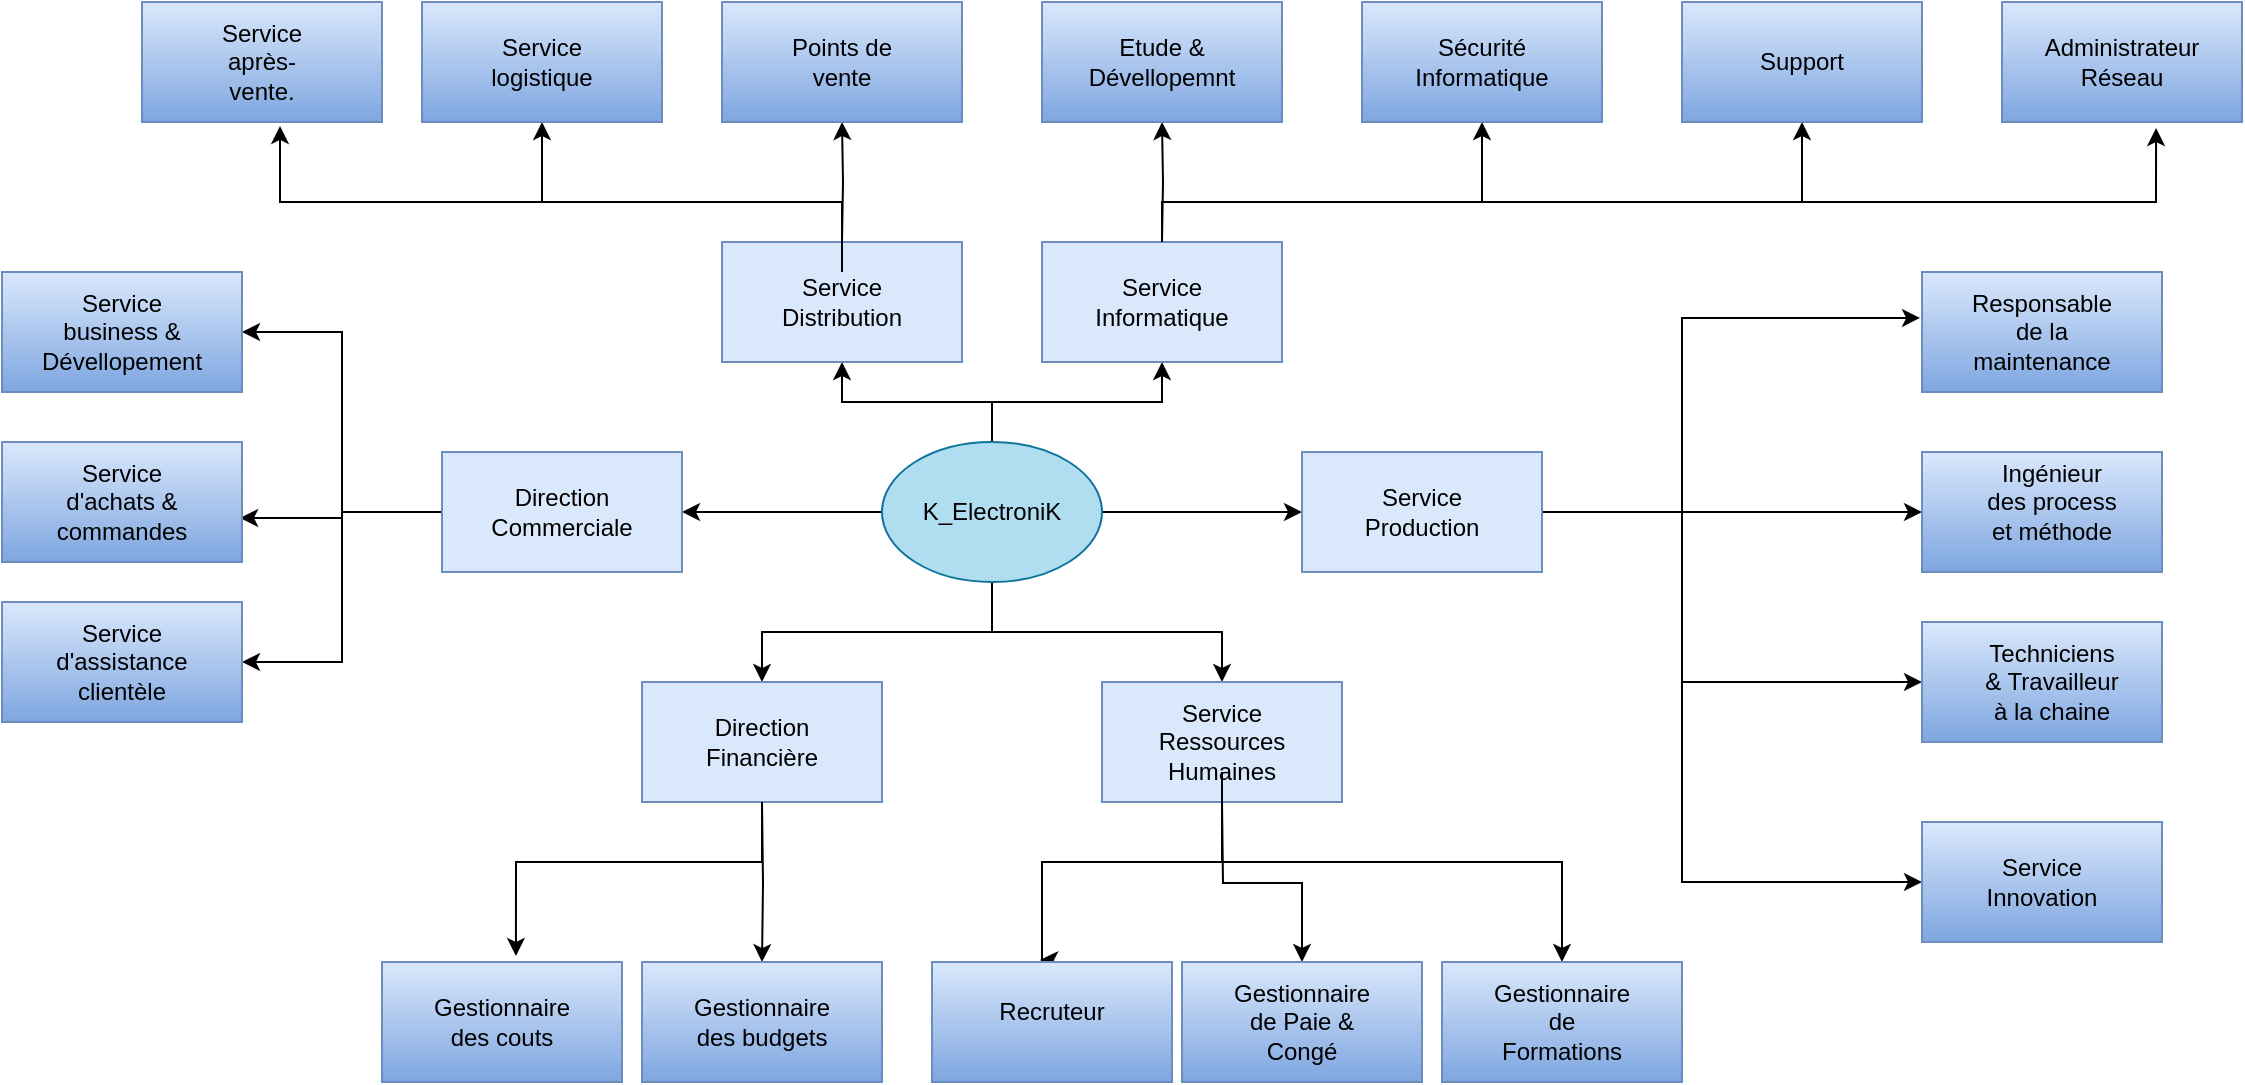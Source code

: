 <mxfile version="15.5.2" type="github">
  <diagram id="QiArXK7icgi0YTgHnrHz" name="Page-1">
    <mxGraphModel dx="1609" dy="1533" grid="1" gridSize="10" guides="1" tooltips="1" connect="1" arrows="1" fold="1" page="1" pageScale="1" pageWidth="827" pageHeight="1169" math="0" shadow="0">
      <root>
        <mxCell id="0" />
        <mxCell id="1" parent="0" />
        <mxCell id="gBG1kIDj81lgjupzQNNE-14" style="edgeStyle=orthogonalEdgeStyle;rounded=0;orthogonalLoop=1;jettySize=auto;html=1;entryX=0.5;entryY=1;entryDx=0;entryDy=0;" edge="1" parent="1" source="gBG1kIDj81lgjupzQNNE-1" target="gBG1kIDj81lgjupzQNNE-7">
          <mxGeometry relative="1" as="geometry" />
        </mxCell>
        <mxCell id="gBG1kIDj81lgjupzQNNE-15" style="edgeStyle=orthogonalEdgeStyle;rounded=0;orthogonalLoop=1;jettySize=auto;html=1;entryX=0.5;entryY=1;entryDx=0;entryDy=0;" edge="1" parent="1" source="gBG1kIDj81lgjupzQNNE-1" target="gBG1kIDj81lgjupzQNNE-2">
          <mxGeometry relative="1" as="geometry" />
        </mxCell>
        <mxCell id="gBG1kIDj81lgjupzQNNE-16" style="edgeStyle=orthogonalEdgeStyle;rounded=0;orthogonalLoop=1;jettySize=auto;html=1;entryX=0.5;entryY=0;entryDx=0;entryDy=0;" edge="1" parent="1" source="gBG1kIDj81lgjupzQNNE-1" target="gBG1kIDj81lgjupzQNNE-4">
          <mxGeometry relative="1" as="geometry">
            <Array as="points">
              <mxPoint x="375" y="255" />
              <mxPoint x="490" y="255" />
              <mxPoint x="490" y="280" />
            </Array>
          </mxGeometry>
        </mxCell>
        <mxCell id="gBG1kIDj81lgjupzQNNE-17" style="edgeStyle=orthogonalEdgeStyle;rounded=0;orthogonalLoop=1;jettySize=auto;html=1;entryX=1;entryY=0.5;entryDx=0;entryDy=0;" edge="1" parent="1" source="gBG1kIDj81lgjupzQNNE-1" target="gBG1kIDj81lgjupzQNNE-6">
          <mxGeometry relative="1" as="geometry" />
        </mxCell>
        <mxCell id="gBG1kIDj81lgjupzQNNE-18" style="edgeStyle=orthogonalEdgeStyle;rounded=0;orthogonalLoop=1;jettySize=auto;html=1;entryX=0;entryY=0.5;entryDx=0;entryDy=0;" edge="1" parent="1" source="gBG1kIDj81lgjupzQNNE-1" target="gBG1kIDj81lgjupzQNNE-3">
          <mxGeometry relative="1" as="geometry" />
        </mxCell>
        <mxCell id="gBG1kIDj81lgjupzQNNE-19" style="edgeStyle=orthogonalEdgeStyle;rounded=0;orthogonalLoop=1;jettySize=auto;html=1;entryX=0.5;entryY=0;entryDx=0;entryDy=0;" edge="1" parent="1" source="gBG1kIDj81lgjupzQNNE-1" target="gBG1kIDj81lgjupzQNNE-5">
          <mxGeometry relative="1" as="geometry" />
        </mxCell>
        <mxCell id="gBG1kIDj81lgjupzQNNE-1" value="" style="ellipse;whiteSpace=wrap;html=1;fillColor=#b1ddf0;strokeColor=#10739e;" vertex="1" parent="1">
          <mxGeometry x="320" y="160" width="110" height="70" as="geometry" />
        </mxCell>
        <mxCell id="gBG1kIDj81lgjupzQNNE-2" value="" style="rounded=0;whiteSpace=wrap;html=1;fillColor=#dae8fc;strokeColor=#6c8ebf;" vertex="1" parent="1">
          <mxGeometry x="240" y="60" width="120" height="60" as="geometry" />
        </mxCell>
        <mxCell id="gBG1kIDj81lgjupzQNNE-43" style="edgeStyle=orthogonalEdgeStyle;rounded=0;orthogonalLoop=1;jettySize=auto;html=1;entryX=0;entryY=0.5;entryDx=0;entryDy=0;" edge="1" parent="1" source="gBG1kIDj81lgjupzQNNE-3" target="gBG1kIDj81lgjupzQNNE-35">
          <mxGeometry relative="1" as="geometry" />
        </mxCell>
        <mxCell id="gBG1kIDj81lgjupzQNNE-44" style="edgeStyle=orthogonalEdgeStyle;rounded=0;orthogonalLoop=1;jettySize=auto;html=1;entryX=-0.008;entryY=0.383;entryDx=0;entryDy=0;entryPerimeter=0;" edge="1" parent="1" source="gBG1kIDj81lgjupzQNNE-3" target="gBG1kIDj81lgjupzQNNE-37">
          <mxGeometry relative="1" as="geometry">
            <Array as="points">
              <mxPoint x="720" y="195" />
              <mxPoint x="720" y="98" />
            </Array>
          </mxGeometry>
        </mxCell>
        <mxCell id="gBG1kIDj81lgjupzQNNE-46" style="edgeStyle=orthogonalEdgeStyle;rounded=0;orthogonalLoop=1;jettySize=auto;html=1;entryX=0;entryY=0.5;entryDx=0;entryDy=0;" edge="1" parent="1" source="gBG1kIDj81lgjupzQNNE-3" target="gBG1kIDj81lgjupzQNNE-38">
          <mxGeometry relative="1" as="geometry">
            <Array as="points">
              <mxPoint x="720" y="195" />
              <mxPoint x="720" y="280" />
            </Array>
          </mxGeometry>
        </mxCell>
        <mxCell id="gBG1kIDj81lgjupzQNNE-47" style="edgeStyle=orthogonalEdgeStyle;rounded=0;orthogonalLoop=1;jettySize=auto;html=1;entryX=0;entryY=0.5;entryDx=0;entryDy=0;" edge="1" parent="1" source="gBG1kIDj81lgjupzQNNE-3" target="gBG1kIDj81lgjupzQNNE-36">
          <mxGeometry relative="1" as="geometry">
            <Array as="points">
              <mxPoint x="720" y="195" />
              <mxPoint x="720" y="380" />
            </Array>
          </mxGeometry>
        </mxCell>
        <mxCell id="gBG1kIDj81lgjupzQNNE-3" value="" style="rounded=0;whiteSpace=wrap;html=1;fillColor=#dae8fc;strokeColor=#6c8ebf;" vertex="1" parent="1">
          <mxGeometry x="530" y="165" width="120" height="60" as="geometry" />
        </mxCell>
        <mxCell id="gBG1kIDj81lgjupzQNNE-54" style="edgeStyle=orthogonalEdgeStyle;rounded=0;orthogonalLoop=1;jettySize=auto;html=1;" edge="1" parent="1" source="gBG1kIDj81lgjupzQNNE-4" target="gBG1kIDj81lgjupzQNNE-49">
          <mxGeometry relative="1" as="geometry">
            <Array as="points">
              <mxPoint x="490" y="370" />
              <mxPoint x="660" y="370" />
            </Array>
          </mxGeometry>
        </mxCell>
        <mxCell id="gBG1kIDj81lgjupzQNNE-4" value="" style="rounded=0;whiteSpace=wrap;html=1;fillColor=#dae8fc;strokeColor=#6c8ebf;" vertex="1" parent="1">
          <mxGeometry x="430" y="280" width="120" height="60" as="geometry" />
        </mxCell>
        <mxCell id="gBG1kIDj81lgjupzQNNE-80" style="edgeStyle=orthogonalEdgeStyle;rounded=0;orthogonalLoop=1;jettySize=auto;html=1;entryX=0.558;entryY=-0.05;entryDx=0;entryDy=0;entryPerimeter=0;" edge="1" parent="1" source="gBG1kIDj81lgjupzQNNE-5" target="gBG1kIDj81lgjupzQNNE-75">
          <mxGeometry relative="1" as="geometry">
            <Array as="points">
              <mxPoint x="260" y="370" />
              <mxPoint x="137" y="370" />
            </Array>
          </mxGeometry>
        </mxCell>
        <mxCell id="gBG1kIDj81lgjupzQNNE-5" value="" style="rounded=0;whiteSpace=wrap;html=1;fillColor=#dae8fc;strokeColor=#6c8ebf;" vertex="1" parent="1">
          <mxGeometry x="200" y="280" width="120" height="60" as="geometry" />
        </mxCell>
        <mxCell id="gBG1kIDj81lgjupzQNNE-82" style="edgeStyle=orthogonalEdgeStyle;rounded=0;orthogonalLoop=1;jettySize=auto;html=1;entryX=0.992;entryY=0.633;entryDx=0;entryDy=0;entryPerimeter=0;" edge="1" parent="1" source="gBG1kIDj81lgjupzQNNE-6" target="gBG1kIDj81lgjupzQNNE-71">
          <mxGeometry relative="1" as="geometry" />
        </mxCell>
        <mxCell id="gBG1kIDj81lgjupzQNNE-83" style="edgeStyle=orthogonalEdgeStyle;rounded=0;orthogonalLoop=1;jettySize=auto;html=1;entryX=1;entryY=0.5;entryDx=0;entryDy=0;" edge="1" parent="1" source="gBG1kIDj81lgjupzQNNE-6" target="gBG1kIDj81lgjupzQNNE-59">
          <mxGeometry relative="1" as="geometry" />
        </mxCell>
        <mxCell id="gBG1kIDj81lgjupzQNNE-84" style="edgeStyle=orthogonalEdgeStyle;rounded=0;orthogonalLoop=1;jettySize=auto;html=1;entryX=1;entryY=0.5;entryDx=0;entryDy=0;" edge="1" parent="1" source="gBG1kIDj81lgjupzQNNE-6" target="gBG1kIDj81lgjupzQNNE-70">
          <mxGeometry relative="1" as="geometry" />
        </mxCell>
        <mxCell id="gBG1kIDj81lgjupzQNNE-6" value="" style="rounded=0;whiteSpace=wrap;html=1;fillColor=#dae8fc;strokeColor=#6c8ebf;" vertex="1" parent="1">
          <mxGeometry x="100" y="165" width="120" height="60" as="geometry" />
        </mxCell>
        <mxCell id="gBG1kIDj81lgjupzQNNE-28" style="edgeStyle=orthogonalEdgeStyle;rounded=0;orthogonalLoop=1;jettySize=auto;html=1;entryX=0.5;entryY=1;entryDx=0;entryDy=0;" edge="1" parent="1" source="gBG1kIDj81lgjupzQNNE-7" target="gBG1kIDj81lgjupzQNNE-24">
          <mxGeometry relative="1" as="geometry">
            <mxPoint x="640" y="10" as="targetPoint" />
            <Array as="points">
              <mxPoint x="460" y="40" />
              <mxPoint x="620" y="40" />
            </Array>
          </mxGeometry>
        </mxCell>
        <mxCell id="gBG1kIDj81lgjupzQNNE-29" style="edgeStyle=orthogonalEdgeStyle;rounded=0;orthogonalLoop=1;jettySize=auto;html=1;entryX=0.5;entryY=1;entryDx=0;entryDy=0;" edge="1" parent="1" source="gBG1kIDj81lgjupzQNNE-7" target="gBG1kIDj81lgjupzQNNE-25">
          <mxGeometry relative="1" as="geometry">
            <Array as="points">
              <mxPoint x="460" y="40" />
              <mxPoint x="780" y="40" />
            </Array>
          </mxGeometry>
        </mxCell>
        <mxCell id="gBG1kIDj81lgjupzQNNE-30" style="edgeStyle=orthogonalEdgeStyle;rounded=0;orthogonalLoop=1;jettySize=auto;html=1;entryX=0.642;entryY=1.05;entryDx=0;entryDy=0;entryPerimeter=0;" edge="1" parent="1" source="gBG1kIDj81lgjupzQNNE-7" target="gBG1kIDj81lgjupzQNNE-26">
          <mxGeometry relative="1" as="geometry">
            <Array as="points">
              <mxPoint x="460" y="40" />
              <mxPoint x="957" y="40" />
            </Array>
          </mxGeometry>
        </mxCell>
        <mxCell id="gBG1kIDj81lgjupzQNNE-7" value="" style="rounded=0;whiteSpace=wrap;html=1;fillColor=#dae8fc;strokeColor=#6c8ebf;" vertex="1" parent="1">
          <mxGeometry x="400" y="60" width="120" height="60" as="geometry" />
        </mxCell>
        <mxCell id="gBG1kIDj81lgjupzQNNE-8" value="Direction Commerciale" style="text;html=1;strokeColor=none;fillColor=none;align=center;verticalAlign=middle;whiteSpace=wrap;rounded=0;" vertex="1" parent="1">
          <mxGeometry x="130" y="180" width="60" height="30" as="geometry" />
        </mxCell>
        <mxCell id="gBG1kIDj81lgjupzQNNE-79" style="edgeStyle=orthogonalEdgeStyle;rounded=0;orthogonalLoop=1;jettySize=auto;html=1;entryX=0.5;entryY=0;entryDx=0;entryDy=0;" edge="1" parent="1" target="gBG1kIDj81lgjupzQNNE-76">
          <mxGeometry relative="1" as="geometry">
            <mxPoint x="260" y="340" as="sourcePoint" />
          </mxGeometry>
        </mxCell>
        <mxCell id="gBG1kIDj81lgjupzQNNE-9" value="Direction Financière" style="text;html=1;strokeColor=none;fillColor=none;align=center;verticalAlign=middle;whiteSpace=wrap;rounded=0;" vertex="1" parent="1">
          <mxGeometry x="230" y="295" width="60" height="30" as="geometry" />
        </mxCell>
        <mxCell id="gBG1kIDj81lgjupzQNNE-55" style="edgeStyle=orthogonalEdgeStyle;rounded=0;orthogonalLoop=1;jettySize=auto;html=1;entryX=0.5;entryY=0;entryDx=0;entryDy=0;" edge="1" parent="1" target="gBG1kIDj81lgjupzQNNE-50">
          <mxGeometry relative="1" as="geometry">
            <mxPoint x="490" y="340" as="sourcePoint" />
          </mxGeometry>
        </mxCell>
        <mxCell id="gBG1kIDj81lgjupzQNNE-56" style="edgeStyle=orthogonalEdgeStyle;rounded=0;orthogonalLoop=1;jettySize=auto;html=1;entryX=0.45;entryY=-0.017;entryDx=0;entryDy=0;entryPerimeter=0;" edge="1" parent="1" source="gBG1kIDj81lgjupzQNNE-10" target="gBG1kIDj81lgjupzQNNE-48">
          <mxGeometry relative="1" as="geometry">
            <mxPoint x="400" y="390" as="targetPoint" />
            <Array as="points">
              <mxPoint x="490" y="370" />
              <mxPoint x="400" y="370" />
            </Array>
          </mxGeometry>
        </mxCell>
        <mxCell id="gBG1kIDj81lgjupzQNNE-10" value="Service Ressources Humaines" style="text;html=1;strokeColor=none;fillColor=none;align=center;verticalAlign=middle;whiteSpace=wrap;rounded=0;" vertex="1" parent="1">
          <mxGeometry x="460" y="295" width="60" height="30" as="geometry" />
        </mxCell>
        <mxCell id="gBG1kIDj81lgjupzQNNE-11" value="Service Production" style="text;html=1;strokeColor=none;fillColor=none;align=center;verticalAlign=middle;whiteSpace=wrap;rounded=0;" vertex="1" parent="1">
          <mxGeometry x="560" y="180" width="60" height="30" as="geometry" />
        </mxCell>
        <mxCell id="gBG1kIDj81lgjupzQNNE-61" style="edgeStyle=orthogonalEdgeStyle;rounded=0;orthogonalLoop=1;jettySize=auto;html=1;entryX=0.5;entryY=1;entryDx=0;entryDy=0;" edge="1" parent="1" target="gBG1kIDj81lgjupzQNNE-57">
          <mxGeometry relative="1" as="geometry">
            <mxPoint x="300" y="60" as="sourcePoint" />
            <Array as="points">
              <mxPoint x="300" y="40" />
              <mxPoint x="150" y="40" />
            </Array>
          </mxGeometry>
        </mxCell>
        <mxCell id="gBG1kIDj81lgjupzQNNE-64" style="edgeStyle=orthogonalEdgeStyle;rounded=0;orthogonalLoop=1;jettySize=auto;html=1;entryX=0.5;entryY=1;entryDx=0;entryDy=0;" edge="1" parent="1" target="gBG1kIDj81lgjupzQNNE-58">
          <mxGeometry relative="1" as="geometry">
            <mxPoint x="300" y="60" as="sourcePoint" />
          </mxGeometry>
        </mxCell>
        <mxCell id="gBG1kIDj81lgjupzQNNE-66" style="edgeStyle=orthogonalEdgeStyle;rounded=0;orthogonalLoop=1;jettySize=auto;html=1;entryX=0.575;entryY=1.033;entryDx=0;entryDy=0;entryPerimeter=0;" edge="1" parent="1" source="gBG1kIDj81lgjupzQNNE-12" target="gBG1kIDj81lgjupzQNNE-65">
          <mxGeometry relative="1" as="geometry">
            <Array as="points">
              <mxPoint x="300" y="40" />
              <mxPoint x="19" y="40" />
            </Array>
          </mxGeometry>
        </mxCell>
        <mxCell id="gBG1kIDj81lgjupzQNNE-12" value="Service Distribution" style="text;html=1;strokeColor=none;fillColor=none;align=center;verticalAlign=middle;whiteSpace=wrap;rounded=0;" vertex="1" parent="1">
          <mxGeometry x="270" y="75" width="60" height="30" as="geometry" />
        </mxCell>
        <mxCell id="gBG1kIDj81lgjupzQNNE-27" style="edgeStyle=orthogonalEdgeStyle;rounded=0;orthogonalLoop=1;jettySize=auto;html=1;entryX=0.5;entryY=1;entryDx=0;entryDy=0;" edge="1" parent="1" target="gBG1kIDj81lgjupzQNNE-23">
          <mxGeometry relative="1" as="geometry">
            <mxPoint x="460" y="60" as="sourcePoint" />
          </mxGeometry>
        </mxCell>
        <mxCell id="gBG1kIDj81lgjupzQNNE-13" value="Service Informatique" style="text;html=1;strokeColor=none;fillColor=none;align=center;verticalAlign=middle;whiteSpace=wrap;rounded=0;" vertex="1" parent="1">
          <mxGeometry x="430" y="75" width="60" height="30" as="geometry" />
        </mxCell>
        <mxCell id="gBG1kIDj81lgjupzQNNE-20" value="K_ElectroniK" style="text;html=1;strokeColor=none;fillColor=none;align=center;verticalAlign=middle;whiteSpace=wrap;rounded=0;" vertex="1" parent="1">
          <mxGeometry x="345" y="180" width="60" height="30" as="geometry" />
        </mxCell>
        <mxCell id="gBG1kIDj81lgjupzQNNE-23" value="" style="rounded=0;whiteSpace=wrap;html=1;fillColor=#dae8fc;gradientColor=#7ea6e0;strokeColor=#6c8ebf;" vertex="1" parent="1">
          <mxGeometry x="400" y="-60" width="120" height="60" as="geometry" />
        </mxCell>
        <mxCell id="gBG1kIDj81lgjupzQNNE-24" value="" style="rounded=0;whiteSpace=wrap;html=1;fillColor=#dae8fc;gradientColor=#7ea6e0;strokeColor=#6c8ebf;" vertex="1" parent="1">
          <mxGeometry x="560" y="-60" width="120" height="60" as="geometry" />
        </mxCell>
        <mxCell id="gBG1kIDj81lgjupzQNNE-25" value="" style="rounded=0;whiteSpace=wrap;html=1;fillColor=#dae8fc;gradientColor=#7ea6e0;strokeColor=#6c8ebf;" vertex="1" parent="1">
          <mxGeometry x="720" y="-60" width="120" height="60" as="geometry" />
        </mxCell>
        <mxCell id="gBG1kIDj81lgjupzQNNE-26" value="" style="rounded=0;whiteSpace=wrap;html=1;fillColor=#dae8fc;gradientColor=#7ea6e0;strokeColor=#6c8ebf;" vertex="1" parent="1">
          <mxGeometry x="880" y="-60" width="120" height="60" as="geometry" />
        </mxCell>
        <mxCell id="gBG1kIDj81lgjupzQNNE-31" value="Etude &amp;amp; Dévellopemnt" style="text;html=1;strokeColor=none;fillColor=none;align=center;verticalAlign=middle;whiteSpace=wrap;rounded=0;" vertex="1" parent="1">
          <mxGeometry x="430" y="-45" width="60" height="30" as="geometry" />
        </mxCell>
        <mxCell id="gBG1kIDj81lgjupzQNNE-32" value="Sécurité Informatique" style="text;html=1;strokeColor=none;fillColor=none;align=center;verticalAlign=middle;whiteSpace=wrap;rounded=0;" vertex="1" parent="1">
          <mxGeometry x="590" y="-45" width="60" height="30" as="geometry" />
        </mxCell>
        <mxCell id="gBG1kIDj81lgjupzQNNE-33" value="Support" style="text;html=1;strokeColor=none;fillColor=none;align=center;verticalAlign=middle;whiteSpace=wrap;rounded=0;" vertex="1" parent="1">
          <mxGeometry x="750" y="-45" width="60" height="30" as="geometry" />
        </mxCell>
        <mxCell id="gBG1kIDj81lgjupzQNNE-34" value="Administrateur Réseau" style="text;html=1;strokeColor=none;fillColor=none;align=center;verticalAlign=middle;whiteSpace=wrap;rounded=0;" vertex="1" parent="1">
          <mxGeometry x="910" y="-45" width="60" height="30" as="geometry" />
        </mxCell>
        <mxCell id="gBG1kIDj81lgjupzQNNE-35" value="" style="rounded=0;whiteSpace=wrap;html=1;fillColor=#dae8fc;gradientColor=#7ea6e0;strokeColor=#6c8ebf;" vertex="1" parent="1">
          <mxGeometry x="840" y="165" width="120" height="60" as="geometry" />
        </mxCell>
        <mxCell id="gBG1kIDj81lgjupzQNNE-36" value="" style="rounded=0;whiteSpace=wrap;html=1;fillColor=#dae8fc;gradientColor=#7ea6e0;strokeColor=#6c8ebf;" vertex="1" parent="1">
          <mxGeometry x="840" y="350" width="120" height="60" as="geometry" />
        </mxCell>
        <mxCell id="gBG1kIDj81lgjupzQNNE-37" value="" style="rounded=0;whiteSpace=wrap;html=1;fillColor=#dae8fc;gradientColor=#7ea6e0;strokeColor=#6c8ebf;" vertex="1" parent="1">
          <mxGeometry x="840" y="75" width="120" height="60" as="geometry" />
        </mxCell>
        <mxCell id="gBG1kIDj81lgjupzQNNE-38" value="" style="rounded=0;whiteSpace=wrap;html=1;fillColor=#dae8fc;gradientColor=#7ea6e0;strokeColor=#6c8ebf;" vertex="1" parent="1">
          <mxGeometry x="840" y="250" width="120" height="60" as="geometry" />
        </mxCell>
        <mxCell id="gBG1kIDj81lgjupzQNNE-39" value="Responsable de la maintenance" style="text;html=1;strokeColor=none;fillColor=none;align=center;verticalAlign=middle;whiteSpace=wrap;rounded=0;" vertex="1" parent="1">
          <mxGeometry x="870" y="90" width="60" height="30" as="geometry" />
        </mxCell>
        <mxCell id="gBG1kIDj81lgjupzQNNE-40" value="Ingénieur des process et méthode " style="text;html=1;strokeColor=none;fillColor=none;align=center;verticalAlign=middle;whiteSpace=wrap;rounded=0;" vertex="1" parent="1">
          <mxGeometry x="870" y="175" width="70" height="30" as="geometry" />
        </mxCell>
        <mxCell id="gBG1kIDj81lgjupzQNNE-41" value="Techniciens &amp;amp; Travailleur à la chaine" style="text;html=1;strokeColor=none;fillColor=none;align=center;verticalAlign=middle;whiteSpace=wrap;rounded=0;" vertex="1" parent="1">
          <mxGeometry x="870" y="265" width="70" height="30" as="geometry" />
        </mxCell>
        <mxCell id="gBG1kIDj81lgjupzQNNE-42" value="Service Innovation" style="text;html=1;strokeColor=none;fillColor=none;align=center;verticalAlign=middle;whiteSpace=wrap;rounded=0;" vertex="1" parent="1">
          <mxGeometry x="870" y="365" width="60" height="30" as="geometry" />
        </mxCell>
        <mxCell id="gBG1kIDj81lgjupzQNNE-48" value="" style="rounded=0;whiteSpace=wrap;html=1;fillColor=#dae8fc;gradientColor=#7ea6e0;strokeColor=#6c8ebf;" vertex="1" parent="1">
          <mxGeometry x="345" y="420" width="120" height="60" as="geometry" />
        </mxCell>
        <mxCell id="gBG1kIDj81lgjupzQNNE-49" value="" style="rounded=0;whiteSpace=wrap;html=1;fillColor=#dae8fc;gradientColor=#7ea6e0;strokeColor=#6c8ebf;" vertex="1" parent="1">
          <mxGeometry x="600" y="420" width="120" height="60" as="geometry" />
        </mxCell>
        <mxCell id="gBG1kIDj81lgjupzQNNE-50" value="" style="rounded=0;whiteSpace=wrap;html=1;fillColor=#dae8fc;gradientColor=#7ea6e0;strokeColor=#6c8ebf;" vertex="1" parent="1">
          <mxGeometry x="470" y="420" width="120" height="60" as="geometry" />
        </mxCell>
        <mxCell id="gBG1kIDj81lgjupzQNNE-51" value="Gestionnaire de Formations" style="text;html=1;strokeColor=none;fillColor=none;align=center;verticalAlign=middle;whiteSpace=wrap;rounded=0;" vertex="1" parent="1">
          <mxGeometry x="630" y="435" width="60" height="30" as="geometry" />
        </mxCell>
        <mxCell id="gBG1kIDj81lgjupzQNNE-52" value="Gestionnaire de Paie &amp;amp; Congé" style="text;html=1;strokeColor=none;fillColor=none;align=center;verticalAlign=middle;whiteSpace=wrap;rounded=0;" vertex="1" parent="1">
          <mxGeometry x="500" y="435" width="60" height="30" as="geometry" />
        </mxCell>
        <mxCell id="gBG1kIDj81lgjupzQNNE-53" value="Recruteur" style="text;html=1;strokeColor=none;fillColor=none;align=center;verticalAlign=middle;whiteSpace=wrap;rounded=0;" vertex="1" parent="1">
          <mxGeometry x="375" y="430" width="60" height="30" as="geometry" />
        </mxCell>
        <mxCell id="gBG1kIDj81lgjupzQNNE-57" value="" style="rounded=0;whiteSpace=wrap;html=1;fillColor=#dae8fc;gradientColor=#7ea6e0;strokeColor=#6c8ebf;" vertex="1" parent="1">
          <mxGeometry x="90" y="-60" width="120" height="60" as="geometry" />
        </mxCell>
        <mxCell id="gBG1kIDj81lgjupzQNNE-58" value="" style="rounded=0;whiteSpace=wrap;html=1;fillColor=#dae8fc;gradientColor=#7ea6e0;strokeColor=#6c8ebf;" vertex="1" parent="1">
          <mxGeometry x="240" y="-60" width="120" height="60" as="geometry" />
        </mxCell>
        <mxCell id="gBG1kIDj81lgjupzQNNE-59" value="" style="rounded=0;whiteSpace=wrap;html=1;fillColor=#dae8fc;gradientColor=#7ea6e0;strokeColor=#6c8ebf;" vertex="1" parent="1">
          <mxGeometry x="-120" y="75" width="120" height="60" as="geometry" />
        </mxCell>
        <mxCell id="gBG1kIDj81lgjupzQNNE-65" value="" style="rounded=0;whiteSpace=wrap;html=1;fillColor=#dae8fc;gradientColor=#7ea6e0;strokeColor=#6c8ebf;" vertex="1" parent="1">
          <mxGeometry x="-50" y="-60" width="120" height="60" as="geometry" />
        </mxCell>
        <mxCell id="gBG1kIDj81lgjupzQNNE-67" value="Points de vente" style="text;html=1;strokeColor=none;fillColor=none;align=center;verticalAlign=middle;whiteSpace=wrap;rounded=0;" vertex="1" parent="1">
          <mxGeometry x="270" y="-45" width="60" height="30" as="geometry" />
        </mxCell>
        <mxCell id="gBG1kIDj81lgjupzQNNE-68" value="Service logistique" style="text;html=1;strokeColor=none;fillColor=none;align=center;verticalAlign=middle;whiteSpace=wrap;rounded=0;" vertex="1" parent="1">
          <mxGeometry x="120" y="-45" width="60" height="30" as="geometry" />
        </mxCell>
        <mxCell id="gBG1kIDj81lgjupzQNNE-69" value="Service après-vente." style="text;html=1;strokeColor=none;fillColor=none;align=center;verticalAlign=middle;whiteSpace=wrap;rounded=0;" vertex="1" parent="1">
          <mxGeometry x="-20" y="-45" width="60" height="30" as="geometry" />
        </mxCell>
        <mxCell id="gBG1kIDj81lgjupzQNNE-70" value="" style="rounded=0;whiteSpace=wrap;html=1;fillColor=#dae8fc;gradientColor=#7ea6e0;strokeColor=#6c8ebf;" vertex="1" parent="1">
          <mxGeometry x="-120" y="240" width="120" height="60" as="geometry" />
        </mxCell>
        <mxCell id="gBG1kIDj81lgjupzQNNE-71" value="" style="rounded=0;whiteSpace=wrap;html=1;fillColor=#dae8fc;gradientColor=#7ea6e0;strokeColor=#6c8ebf;" vertex="1" parent="1">
          <mxGeometry x="-120" y="160" width="120" height="60" as="geometry" />
        </mxCell>
        <mxCell id="gBG1kIDj81lgjupzQNNE-72" value="Service d&#39;assistance clientèle" style="text;html=1;strokeColor=none;fillColor=none;align=center;verticalAlign=middle;whiteSpace=wrap;rounded=0;" vertex="1" parent="1">
          <mxGeometry x="-90" y="255" width="60" height="30" as="geometry" />
        </mxCell>
        <mxCell id="gBG1kIDj81lgjupzQNNE-73" value="Service d&#39;achats &amp;amp; commandes" style="text;html=1;strokeColor=none;fillColor=none;align=center;verticalAlign=middle;whiteSpace=wrap;rounded=0;" vertex="1" parent="1">
          <mxGeometry x="-90" y="175" width="60" height="30" as="geometry" />
        </mxCell>
        <mxCell id="gBG1kIDj81lgjupzQNNE-74" value="Service business &amp;amp; Dévellopement " style="text;html=1;strokeColor=none;fillColor=none;align=center;verticalAlign=middle;whiteSpace=wrap;rounded=0;" vertex="1" parent="1">
          <mxGeometry x="-90" y="90" width="60" height="30" as="geometry" />
        </mxCell>
        <mxCell id="gBG1kIDj81lgjupzQNNE-75" value="" style="rounded=0;whiteSpace=wrap;html=1;fillColor=#dae8fc;gradientColor=#7ea6e0;strokeColor=#6c8ebf;" vertex="1" parent="1">
          <mxGeometry x="70" y="420" width="120" height="60" as="geometry" />
        </mxCell>
        <mxCell id="gBG1kIDj81lgjupzQNNE-76" value="" style="rounded=0;whiteSpace=wrap;html=1;fillColor=#dae8fc;gradientColor=#7ea6e0;strokeColor=#6c8ebf;" vertex="1" parent="1">
          <mxGeometry x="200" y="420" width="120" height="60" as="geometry" />
        </mxCell>
        <mxCell id="gBG1kIDj81lgjupzQNNE-77" value="Gestionnaire des budgets" style="text;html=1;strokeColor=none;fillColor=none;align=center;verticalAlign=middle;whiteSpace=wrap;rounded=0;" vertex="1" parent="1">
          <mxGeometry x="230" y="435" width="60" height="30" as="geometry" />
        </mxCell>
        <mxCell id="gBG1kIDj81lgjupzQNNE-78" value="Gestionnaire des couts" style="text;html=1;strokeColor=none;fillColor=none;align=center;verticalAlign=middle;whiteSpace=wrap;rounded=0;" vertex="1" parent="1">
          <mxGeometry x="100" y="435" width="60" height="30" as="geometry" />
        </mxCell>
      </root>
    </mxGraphModel>
  </diagram>
</mxfile>
